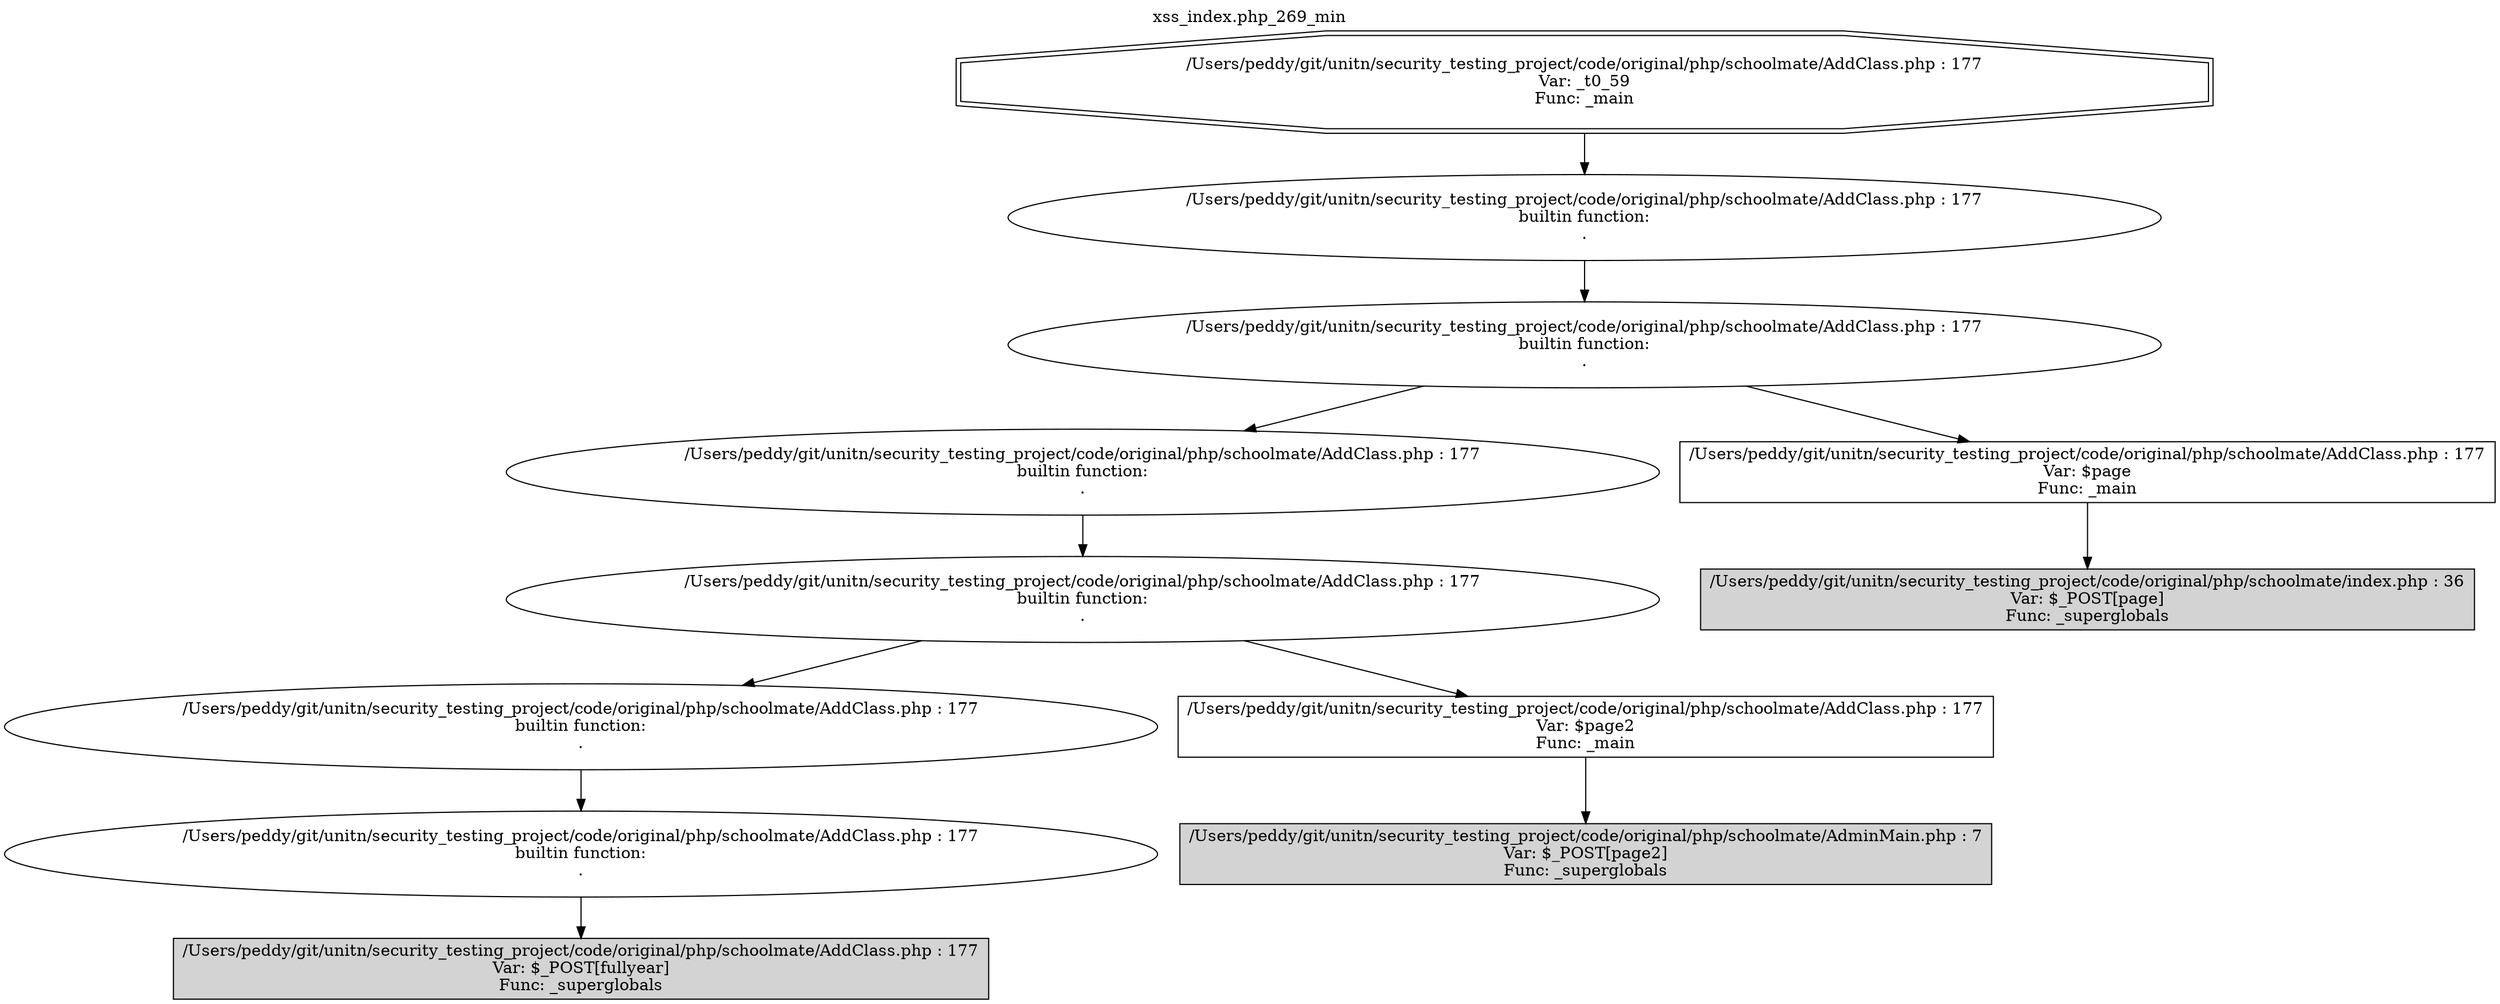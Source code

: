 digraph cfg {
  label="xss_index.php_269_min";
  labelloc=t;
  n1 [shape=doubleoctagon, label="/Users/peddy/git/unitn/security_testing_project/code/original/php/schoolmate/AddClass.php : 177\nVar: _t0_59\nFunc: _main\n"];
  n2 [shape=ellipse, label="/Users/peddy/git/unitn/security_testing_project/code/original/php/schoolmate/AddClass.php : 177\nbuiltin function:\n.\n"];
  n3 [shape=ellipse, label="/Users/peddy/git/unitn/security_testing_project/code/original/php/schoolmate/AddClass.php : 177\nbuiltin function:\n.\n"];
  n4 [shape=ellipse, label="/Users/peddy/git/unitn/security_testing_project/code/original/php/schoolmate/AddClass.php : 177\nbuiltin function:\n.\n"];
  n5 [shape=ellipse, label="/Users/peddy/git/unitn/security_testing_project/code/original/php/schoolmate/AddClass.php : 177\nbuiltin function:\n.\n"];
  n6 [shape=ellipse, label="/Users/peddy/git/unitn/security_testing_project/code/original/php/schoolmate/AddClass.php : 177\nbuiltin function:\n.\n"];
  n7 [shape=ellipse, label="/Users/peddy/git/unitn/security_testing_project/code/original/php/schoolmate/AddClass.php : 177\nbuiltin function:\n.\n"];
  n8 [shape=box, label="/Users/peddy/git/unitn/security_testing_project/code/original/php/schoolmate/AddClass.php : 177\nVar: $_POST[fullyear]\nFunc: _superglobals\n",style=filled];
  n9 [shape=box, label="/Users/peddy/git/unitn/security_testing_project/code/original/php/schoolmate/AddClass.php : 177\nVar: $page2\nFunc: _main\n"];
  n10 [shape=box, label="/Users/peddy/git/unitn/security_testing_project/code/original/php/schoolmate/AdminMain.php : 7\nVar: $_POST[page2]\nFunc: _superglobals\n",style=filled];
  n11 [shape=box, label="/Users/peddy/git/unitn/security_testing_project/code/original/php/schoolmate/AddClass.php : 177\nVar: $page\nFunc: _main\n"];
  n12 [shape=box, label="/Users/peddy/git/unitn/security_testing_project/code/original/php/schoolmate/index.php : 36\nVar: $_POST[page]\nFunc: _superglobals\n",style=filled];
  n1 -> n2;
  n2 -> n3;
  n3 -> n4;
  n3 -> n11;
  n4 -> n5;
  n5 -> n6;
  n5 -> n9;
  n6 -> n7;
  n7 -> n8;
  n9 -> n10;
  n11 -> n12;
}
